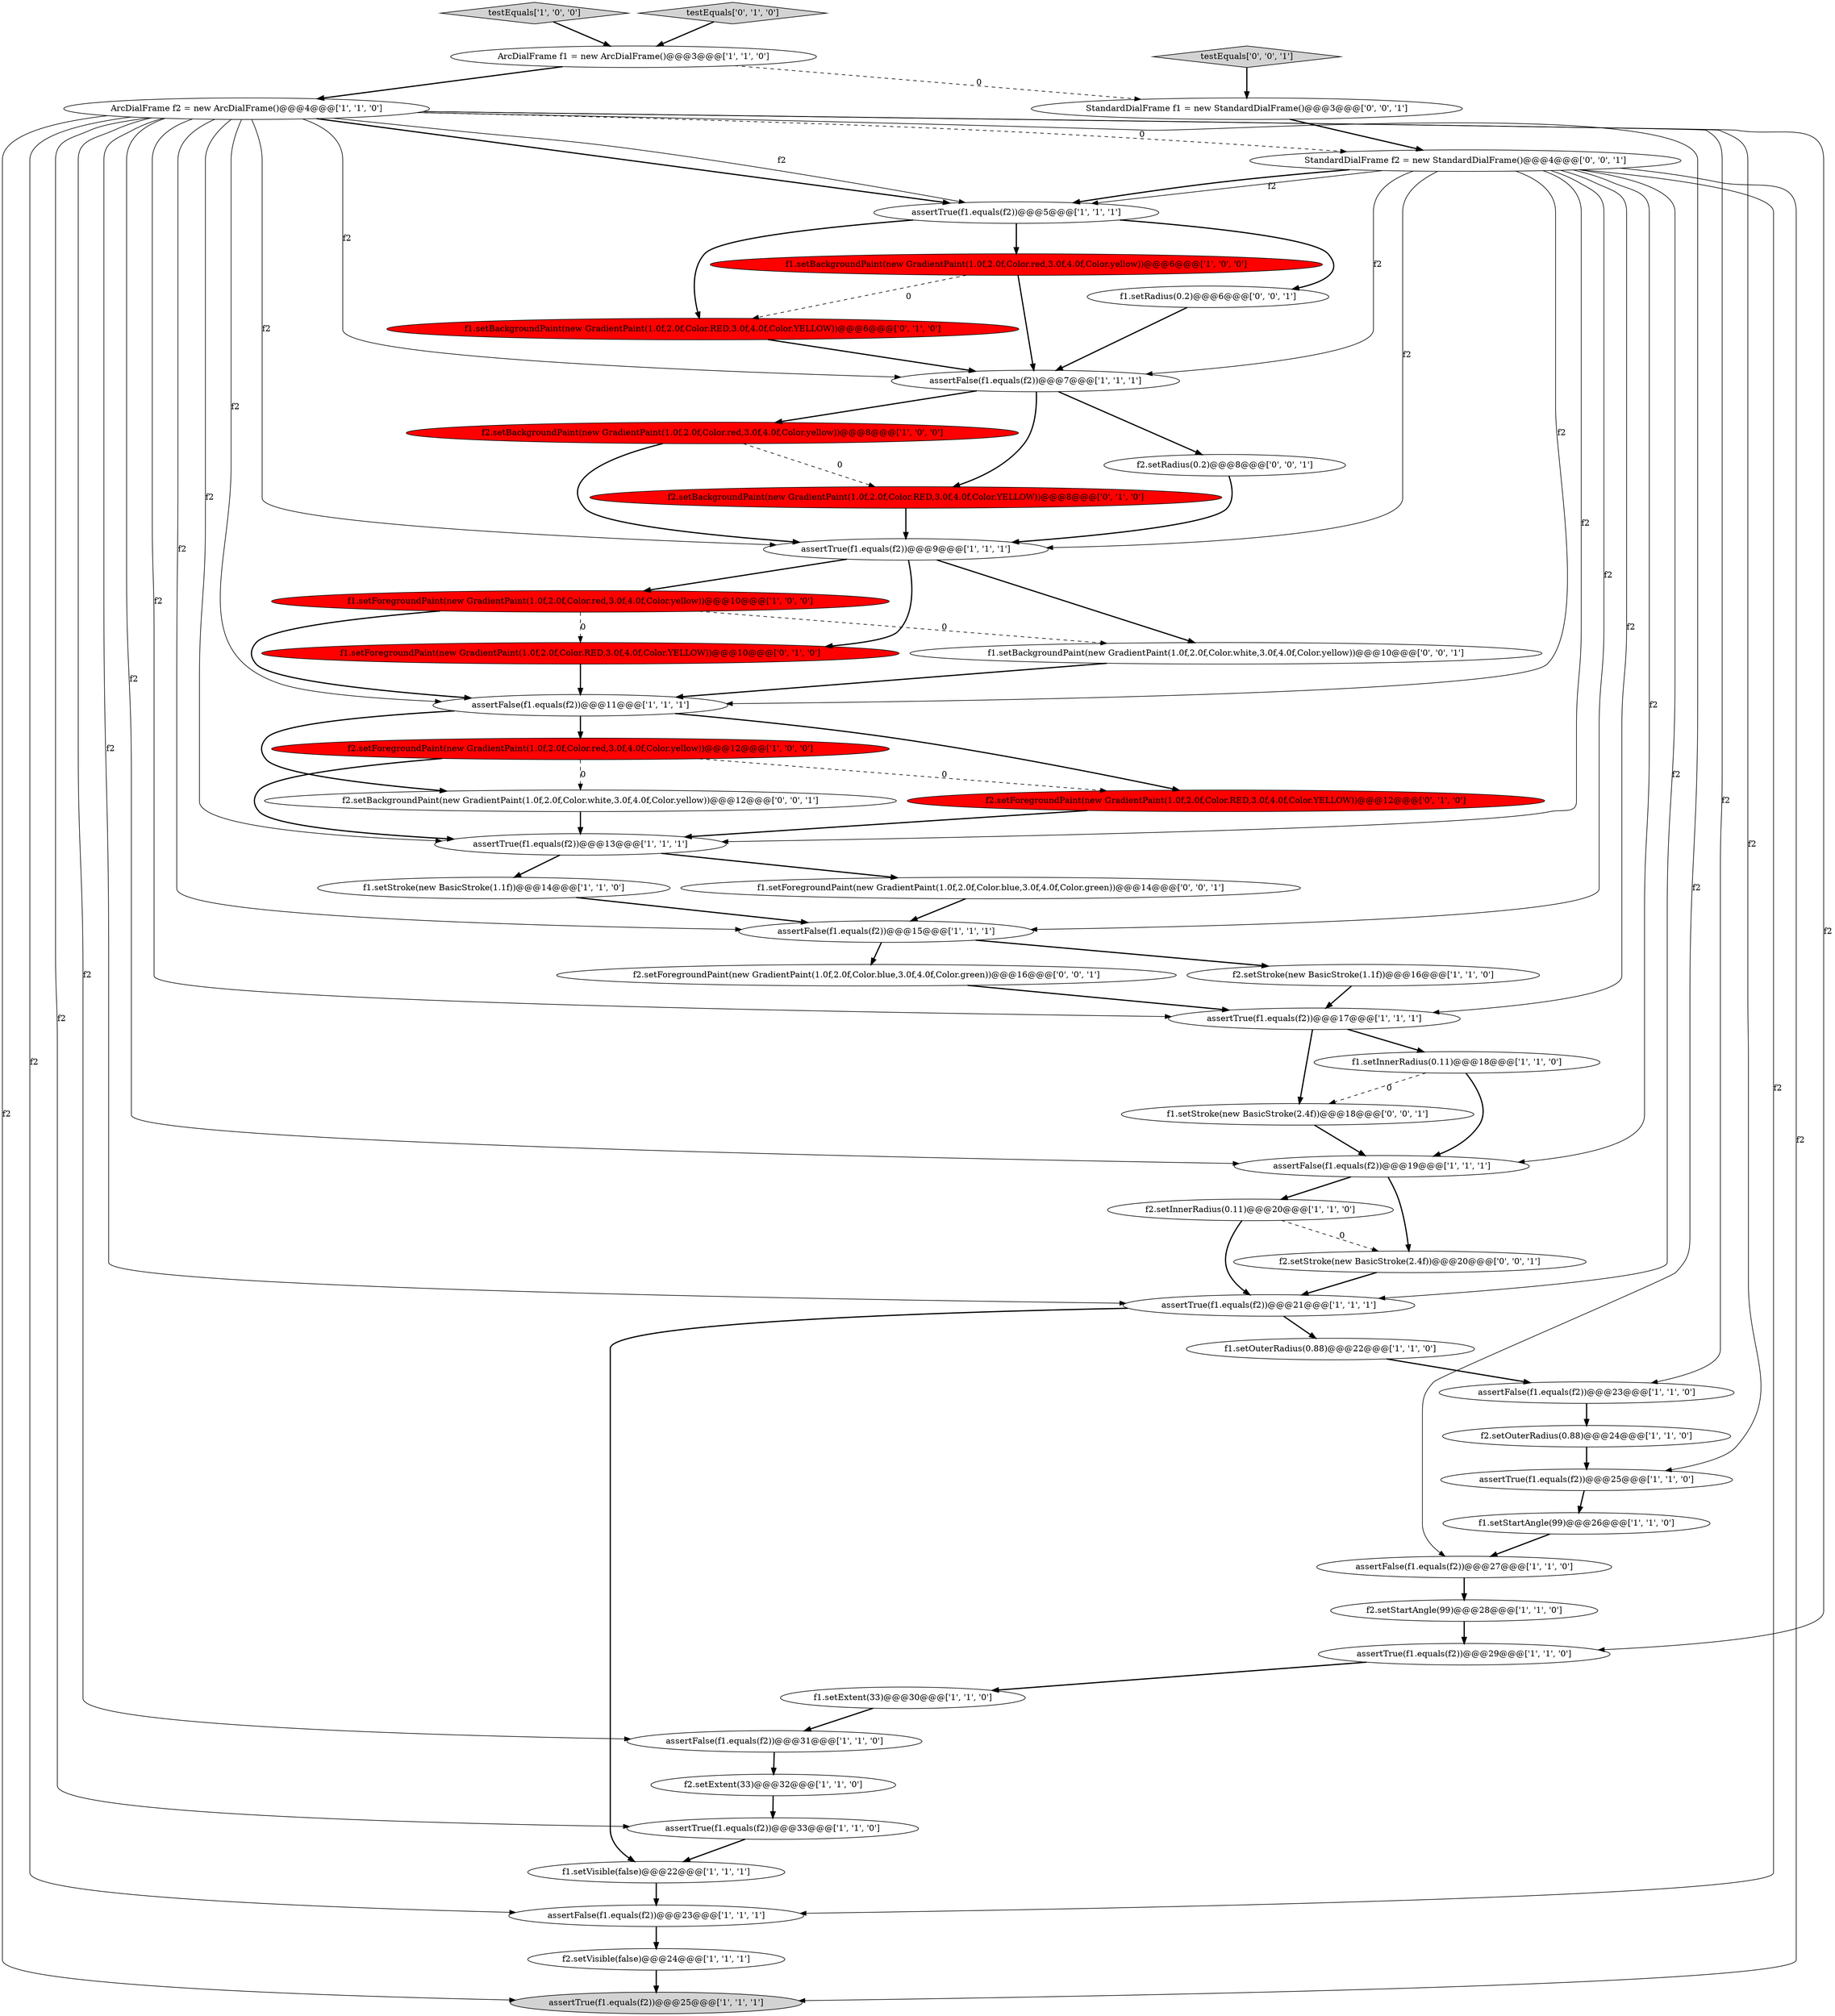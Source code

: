 digraph {
24 [style = filled, label = "f2.setInnerRadius(0.11)@@@20@@@['1', '1', '0']", fillcolor = white, shape = ellipse image = "AAA0AAABBB1BBB"];
33 [style = filled, label = "f1.setOuterRadius(0.88)@@@22@@@['1', '1', '0']", fillcolor = white, shape = ellipse image = "AAA0AAABBB1BBB"];
2 [style = filled, label = "f1.setExtent(33)@@@30@@@['1', '1', '0']", fillcolor = white, shape = ellipse image = "AAA0AAABBB1BBB"];
6 [style = filled, label = "assertTrue(f1.equals(f2))@@@13@@@['1', '1', '1']", fillcolor = white, shape = ellipse image = "AAA0AAABBB1BBB"];
49 [style = filled, label = "f1.setStroke(new BasicStroke(2.4f))@@@18@@@['0', '0', '1']", fillcolor = white, shape = ellipse image = "AAA0AAABBB3BBB"];
12 [style = filled, label = "assertTrue(f1.equals(f2))@@@21@@@['1', '1', '1']", fillcolor = white, shape = ellipse image = "AAA0AAABBB1BBB"];
35 [style = filled, label = "assertTrue(f1.equals(f2))@@@17@@@['1', '1', '1']", fillcolor = white, shape = ellipse image = "AAA0AAABBB1BBB"];
18 [style = filled, label = "f1.setForegroundPaint(new GradientPaint(1.0f,2.0f,Color.red,3.0f,4.0f,Color.yellow))@@@10@@@['1', '0', '0']", fillcolor = red, shape = ellipse image = "AAA1AAABBB1BBB"];
31 [style = filled, label = "assertFalse(f1.equals(f2))@@@23@@@['1', '1', '1']", fillcolor = white, shape = ellipse image = "AAA0AAABBB1BBB"];
0 [style = filled, label = "assertTrue(f1.equals(f2))@@@29@@@['1', '1', '0']", fillcolor = white, shape = ellipse image = "AAA0AAABBB1BBB"];
11 [style = filled, label = "f2.setStroke(new BasicStroke(1.1f))@@@16@@@['1', '1', '0']", fillcolor = white, shape = ellipse image = "AAA0AAABBB1BBB"];
5 [style = filled, label = "f1.setInnerRadius(0.11)@@@18@@@['1', '1', '0']", fillcolor = white, shape = ellipse image = "AAA0AAABBB1BBB"];
17 [style = filled, label = "ArcDialFrame f2 = new ArcDialFrame()@@@4@@@['1', '1', '0']", fillcolor = white, shape = ellipse image = "AAA0AAABBB1BBB"];
34 [style = filled, label = "f1.setStartAngle(99)@@@26@@@['1', '1', '0']", fillcolor = white, shape = ellipse image = "AAA0AAABBB1BBB"];
23 [style = filled, label = "testEquals['1', '0', '0']", fillcolor = lightgray, shape = diamond image = "AAA0AAABBB1BBB"];
4 [style = filled, label = "assertTrue(f1.equals(f2))@@@9@@@['1', '1', '1']", fillcolor = white, shape = ellipse image = "AAA0AAABBB1BBB"];
16 [style = filled, label = "assertTrue(f1.equals(f2))@@@25@@@['1', '1', '1']", fillcolor = lightgray, shape = ellipse image = "AAA0AAABBB1BBB"];
51 [style = filled, label = "StandardDialFrame f1 = new StandardDialFrame()@@@3@@@['0', '0', '1']", fillcolor = white, shape = ellipse image = "AAA0AAABBB3BBB"];
27 [style = filled, label = "f1.setBackgroundPaint(new GradientPaint(1.0f,2.0f,Color.red,3.0f,4.0f,Color.yellow))@@@6@@@['1', '0', '0']", fillcolor = red, shape = ellipse image = "AAA1AAABBB1BBB"];
36 [style = filled, label = "f1.setBackgroundPaint(new GradientPaint(1.0f,2.0f,Color.RED,3.0f,4.0f,Color.YELLOW))@@@6@@@['0', '1', '0']", fillcolor = red, shape = ellipse image = "AAA1AAABBB2BBB"];
29 [style = filled, label = "f2.setOuterRadius(0.88)@@@24@@@['1', '1', '0']", fillcolor = white, shape = ellipse image = "AAA0AAABBB1BBB"];
32 [style = filled, label = "assertFalse(f1.equals(f2))@@@7@@@['1', '1', '1']", fillcolor = white, shape = ellipse image = "AAA0AAABBB1BBB"];
7 [style = filled, label = "assertFalse(f1.equals(f2))@@@15@@@['1', '1', '1']", fillcolor = white, shape = ellipse image = "AAA0AAABBB1BBB"];
28 [style = filled, label = "f1.setStroke(new BasicStroke(1.1f))@@@14@@@['1', '1', '0']", fillcolor = white, shape = ellipse image = "AAA0AAABBB1BBB"];
25 [style = filled, label = "assertTrue(f1.equals(f2))@@@25@@@['1', '1', '0']", fillcolor = white, shape = ellipse image = "AAA0AAABBB1BBB"];
46 [style = filled, label = "f2.setStroke(new BasicStroke(2.4f))@@@20@@@['0', '0', '1']", fillcolor = white, shape = ellipse image = "AAA0AAABBB3BBB"];
22 [style = filled, label = "f2.setVisible(false)@@@24@@@['1', '1', '1']", fillcolor = white, shape = ellipse image = "AAA0AAABBB1BBB"];
20 [style = filled, label = "assertFalse(f1.equals(f2))@@@31@@@['1', '1', '0']", fillcolor = white, shape = ellipse image = "AAA0AAABBB1BBB"];
42 [style = filled, label = "f2.setBackgroundPaint(new GradientPaint(1.0f,2.0f,Color.white,3.0f,4.0f,Color.yellow))@@@12@@@['0', '0', '1']", fillcolor = white, shape = ellipse image = "AAA0AAABBB3BBB"];
9 [style = filled, label = "f1.setVisible(false)@@@22@@@['1', '1', '1']", fillcolor = white, shape = ellipse image = "AAA0AAABBB1BBB"];
15 [style = filled, label = "f2.setExtent(33)@@@32@@@['1', '1', '0']", fillcolor = white, shape = ellipse image = "AAA0AAABBB1BBB"];
43 [style = filled, label = "f2.setForegroundPaint(new GradientPaint(1.0f,2.0f,Color.blue,3.0f,4.0f,Color.green))@@@16@@@['0', '0', '1']", fillcolor = white, shape = ellipse image = "AAA0AAABBB3BBB"];
10 [style = filled, label = "ArcDialFrame f1 = new ArcDialFrame()@@@3@@@['1', '1', '0']", fillcolor = white, shape = ellipse image = "AAA0AAABBB1BBB"];
19 [style = filled, label = "f2.setStartAngle(99)@@@28@@@['1', '1', '0']", fillcolor = white, shape = ellipse image = "AAA0AAABBB1BBB"];
48 [style = filled, label = "f1.setForegroundPaint(new GradientPaint(1.0f,2.0f,Color.blue,3.0f,4.0f,Color.green))@@@14@@@['0', '0', '1']", fillcolor = white, shape = ellipse image = "AAA0AAABBB3BBB"];
1 [style = filled, label = "assertTrue(f1.equals(f2))@@@33@@@['1', '1', '0']", fillcolor = white, shape = ellipse image = "AAA0AAABBB1BBB"];
21 [style = filled, label = "assertFalse(f1.equals(f2))@@@19@@@['1', '1', '1']", fillcolor = white, shape = ellipse image = "AAA0AAABBB1BBB"];
38 [style = filled, label = "f1.setForegroundPaint(new GradientPaint(1.0f,2.0f,Color.RED,3.0f,4.0f,Color.YELLOW))@@@10@@@['0', '1', '0']", fillcolor = red, shape = ellipse image = "AAA1AAABBB2BBB"];
26 [style = filled, label = "f2.setForegroundPaint(new GradientPaint(1.0f,2.0f,Color.red,3.0f,4.0f,Color.yellow))@@@12@@@['1', '0', '0']", fillcolor = red, shape = ellipse image = "AAA1AAABBB1BBB"];
44 [style = filled, label = "f1.setBackgroundPaint(new GradientPaint(1.0f,2.0f,Color.white,3.0f,4.0f,Color.yellow))@@@10@@@['0', '0', '1']", fillcolor = white, shape = ellipse image = "AAA0AAABBB3BBB"];
13 [style = filled, label = "assertFalse(f1.equals(f2))@@@27@@@['1', '1', '0']", fillcolor = white, shape = ellipse image = "AAA0AAABBB1BBB"];
30 [style = filled, label = "assertFalse(f1.equals(f2))@@@23@@@['1', '1', '0']", fillcolor = white, shape = ellipse image = "AAA0AAABBB1BBB"];
41 [style = filled, label = "StandardDialFrame f2 = new StandardDialFrame()@@@4@@@['0', '0', '1']", fillcolor = white, shape = ellipse image = "AAA0AAABBB3BBB"];
50 [style = filled, label = "f1.setRadius(0.2)@@@6@@@['0', '0', '1']", fillcolor = white, shape = ellipse image = "AAA0AAABBB3BBB"];
3 [style = filled, label = "assertFalse(f1.equals(f2))@@@11@@@['1', '1', '1']", fillcolor = white, shape = ellipse image = "AAA0AAABBB1BBB"];
45 [style = filled, label = "f2.setRadius(0.2)@@@8@@@['0', '0', '1']", fillcolor = white, shape = ellipse image = "AAA0AAABBB3BBB"];
47 [style = filled, label = "testEquals['0', '0', '1']", fillcolor = lightgray, shape = diamond image = "AAA0AAABBB3BBB"];
14 [style = filled, label = "f2.setBackgroundPaint(new GradientPaint(1.0f,2.0f,Color.red,3.0f,4.0f,Color.yellow))@@@8@@@['1', '0', '0']", fillcolor = red, shape = ellipse image = "AAA1AAABBB1BBB"];
8 [style = filled, label = "assertTrue(f1.equals(f2))@@@5@@@['1', '1', '1']", fillcolor = white, shape = ellipse image = "AAA0AAABBB1BBB"];
40 [style = filled, label = "testEquals['0', '1', '0']", fillcolor = lightgray, shape = diamond image = "AAA0AAABBB2BBB"];
39 [style = filled, label = "f2.setBackgroundPaint(new GradientPaint(1.0f,2.0f,Color.RED,3.0f,4.0f,Color.YELLOW))@@@8@@@['0', '1', '0']", fillcolor = red, shape = ellipse image = "AAA1AAABBB2BBB"];
37 [style = filled, label = "f2.setForegroundPaint(new GradientPaint(1.0f,2.0f,Color.RED,3.0f,4.0f,Color.YELLOW))@@@12@@@['0', '1', '0']", fillcolor = red, shape = ellipse image = "AAA1AAABBB2BBB"];
50->32 [style = bold, label=""];
18->3 [style = bold, label=""];
27->32 [style = bold, label=""];
25->34 [style = bold, label=""];
41->8 [style = bold, label=""];
10->17 [style = bold, label=""];
21->24 [style = bold, label=""];
12->9 [style = bold, label=""];
30->29 [style = bold, label=""];
4->44 [style = bold, label=""];
41->35 [style = solid, label="f2"];
17->41 [style = dashed, label="0"];
21->46 [style = bold, label=""];
8->36 [style = bold, label=""];
10->51 [style = dashed, label="0"];
41->16 [style = solid, label="f2"];
43->35 [style = bold, label=""];
47->51 [style = bold, label=""];
7->43 [style = bold, label=""];
17->4 [style = solid, label="f2"];
8->27 [style = bold, label=""];
20->15 [style = bold, label=""];
17->1 [style = solid, label="f2"];
5->49 [style = dashed, label="0"];
2->20 [style = bold, label=""];
7->11 [style = bold, label=""];
4->38 [style = bold, label=""];
17->13 [style = solid, label="f2"];
44->3 [style = bold, label=""];
24->46 [style = dashed, label="0"];
17->0 [style = solid, label="f2"];
17->7 [style = solid, label="f2"];
4->18 [style = bold, label=""];
26->6 [style = bold, label=""];
39->4 [style = bold, label=""];
41->8 [style = solid, label="f2"];
35->5 [style = bold, label=""];
5->21 [style = bold, label=""];
41->4 [style = solid, label="f2"];
12->33 [style = bold, label=""];
33->30 [style = bold, label=""];
23->10 [style = bold, label=""];
41->31 [style = solid, label="f2"];
41->12 [style = solid, label="f2"];
17->6 [style = solid, label="f2"];
17->25 [style = solid, label="f2"];
6->48 [style = bold, label=""];
41->3 [style = solid, label="f2"];
14->4 [style = bold, label=""];
41->6 [style = solid, label="f2"];
17->8 [style = bold, label=""];
24->12 [style = bold, label=""];
3->37 [style = bold, label=""];
22->16 [style = bold, label=""];
17->12 [style = solid, label="f2"];
17->16 [style = solid, label="f2"];
9->31 [style = bold, label=""];
3->26 [style = bold, label=""];
14->39 [style = dashed, label="0"];
32->14 [style = bold, label=""];
35->49 [style = bold, label=""];
27->36 [style = dashed, label="0"];
38->3 [style = bold, label=""];
3->42 [style = bold, label=""];
1->9 [style = bold, label=""];
19->0 [style = bold, label=""];
17->35 [style = solid, label="f2"];
18->44 [style = dashed, label="0"];
13->19 [style = bold, label=""];
17->30 [style = solid, label="f2"];
41->32 [style = solid, label="f2"];
17->20 [style = solid, label="f2"];
17->21 [style = solid, label="f2"];
17->31 [style = solid, label="f2"];
26->37 [style = dashed, label="0"];
8->50 [style = bold, label=""];
48->7 [style = bold, label=""];
32->39 [style = bold, label=""];
17->8 [style = solid, label="f2"];
15->1 [style = bold, label=""];
40->10 [style = bold, label=""];
32->45 [style = bold, label=""];
31->22 [style = bold, label=""];
46->12 [style = bold, label=""];
0->2 [style = bold, label=""];
34->13 [style = bold, label=""];
28->7 [style = bold, label=""];
29->25 [style = bold, label=""];
36->32 [style = bold, label=""];
37->6 [style = bold, label=""];
17->32 [style = solid, label="f2"];
18->38 [style = dashed, label="0"];
11->35 [style = bold, label=""];
49->21 [style = bold, label=""];
45->4 [style = bold, label=""];
17->3 [style = solid, label="f2"];
42->6 [style = bold, label=""];
41->21 [style = solid, label="f2"];
26->42 [style = dashed, label="0"];
51->41 [style = bold, label=""];
41->7 [style = solid, label="f2"];
6->28 [style = bold, label=""];
}
